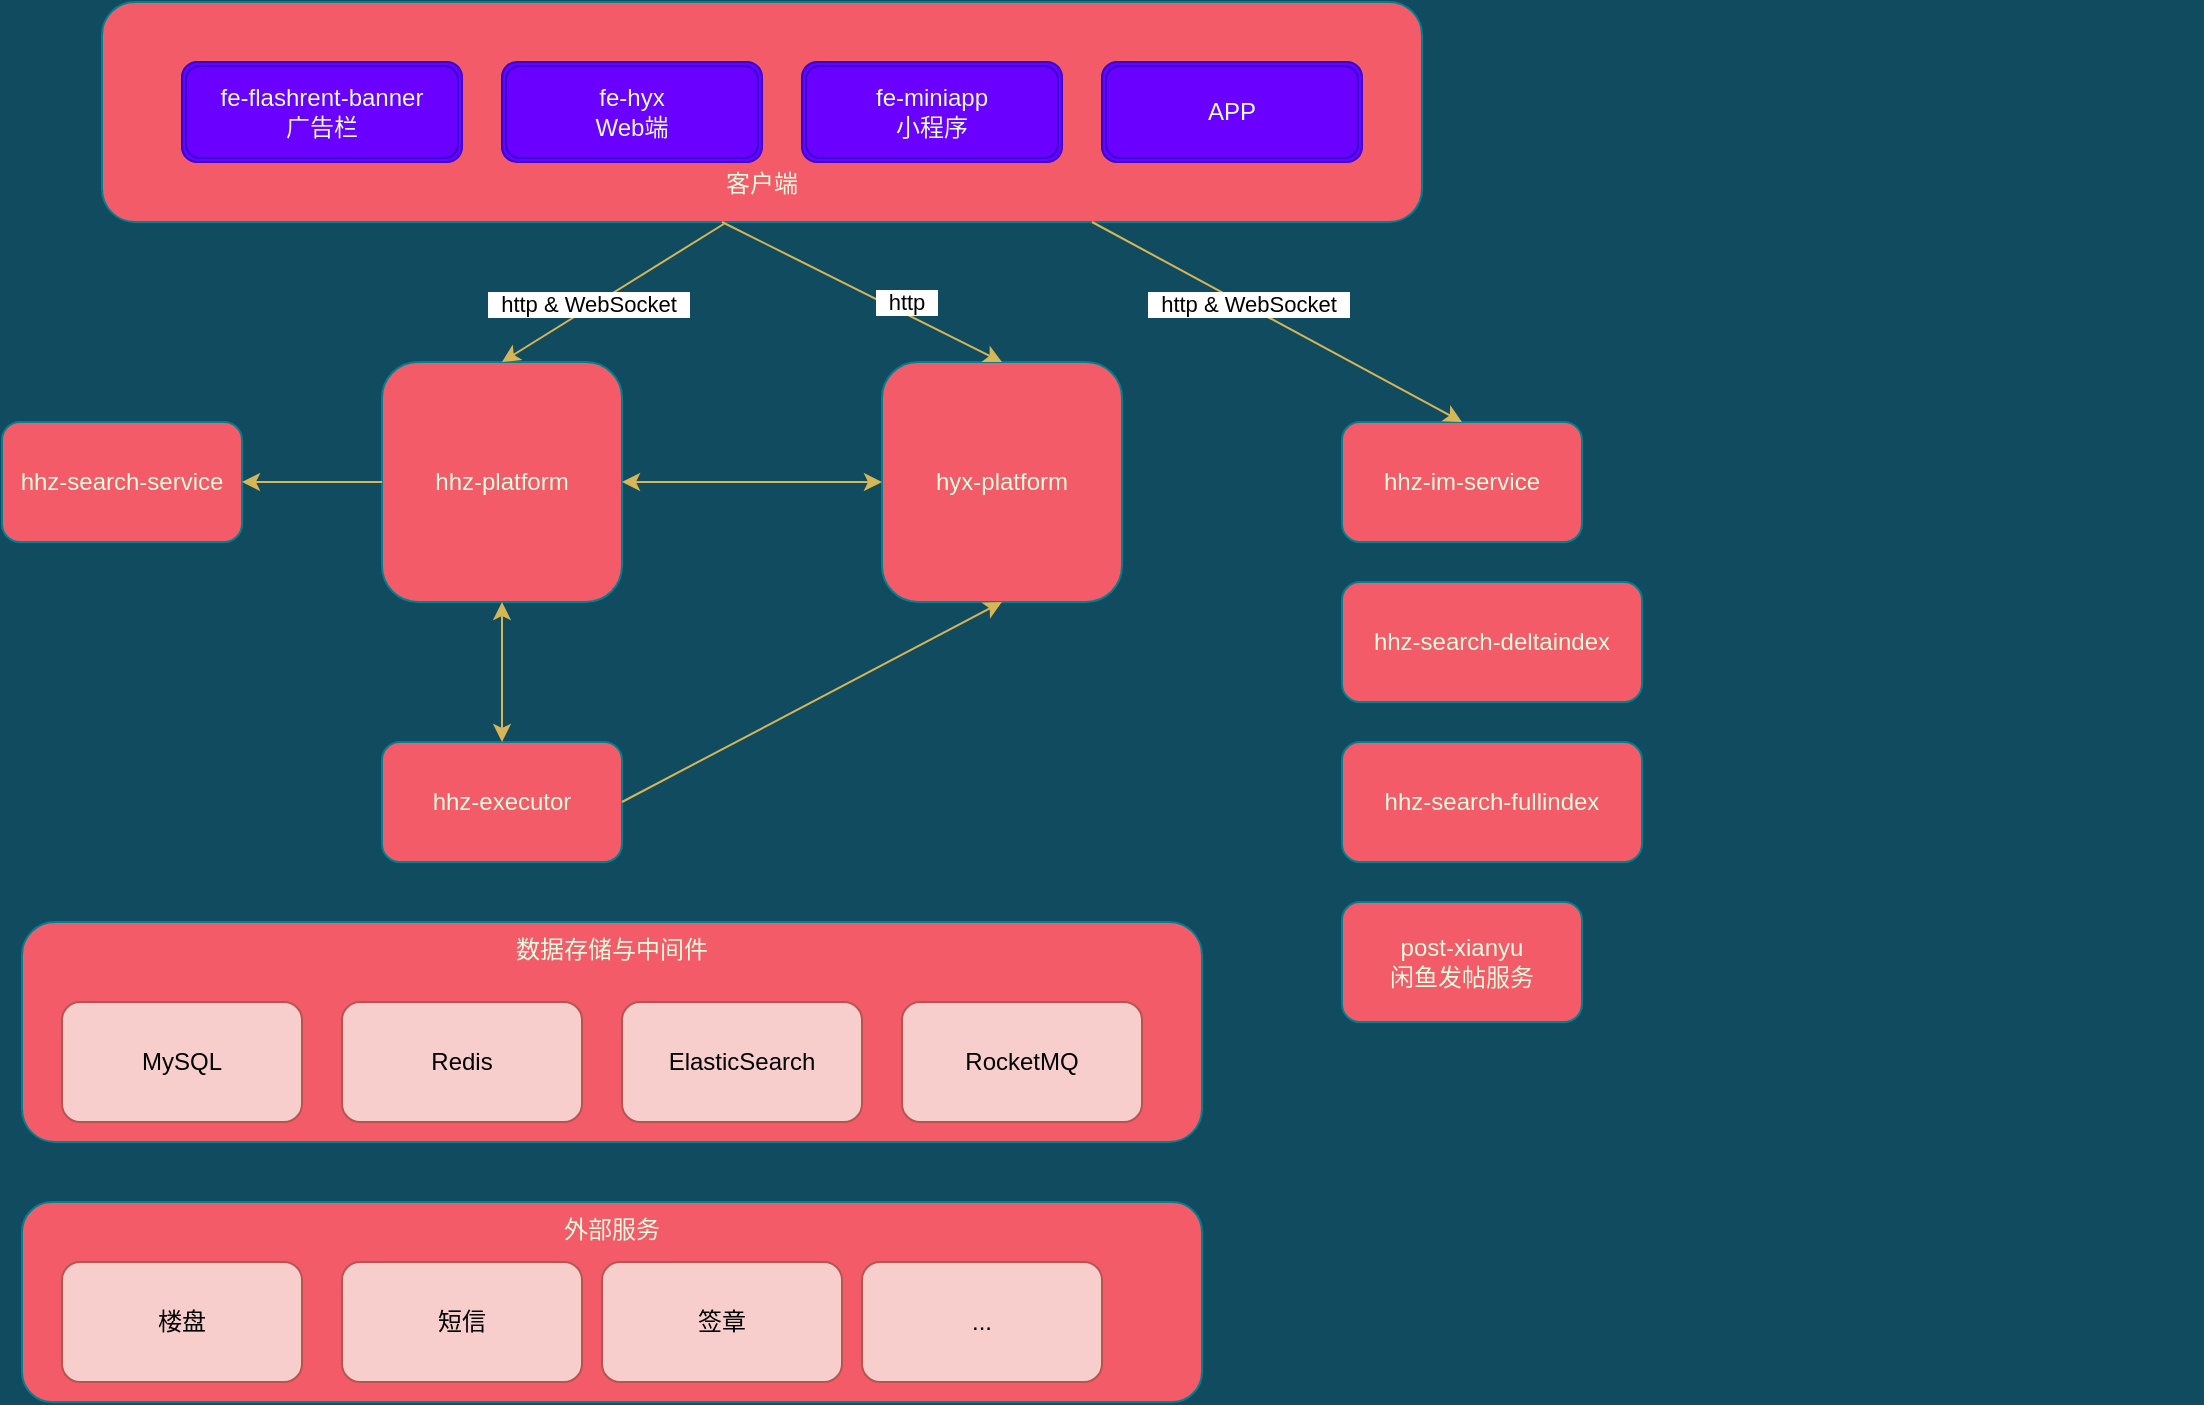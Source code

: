 <mxfile version="14.4.7" type="github">
  <diagram id="gFzbcCgfVnX1gv_KgOCA" name="Page-1">
    <mxGraphModel dx="1666" dy="731" grid="1" gridSize="10" guides="1" tooltips="1" connect="1" arrows="1" fold="1" page="1" pageScale="1" pageWidth="3300" pageHeight="4681" background="#114B5F" math="0" shadow="0">
      <root>
        <mxCell id="0" />
        <mxCell id="1" parent="0" />
        <mxCell id="__iD03UM-kbbcVY5Mj3p-1" value="hhz-platform" style="rounded=1;whiteSpace=wrap;html=1;sketch=0;strokeColor=#028090;fillColor=#F45B69;fontColor=#E4FDE1;" parent="1" vertex="1">
          <mxGeometry x="510" y="270" width="120" height="120" as="geometry" />
        </mxCell>
        <mxCell id="__iD03UM-kbbcVY5Mj3p-2" value="hyx-platform" style="rounded=1;whiteSpace=wrap;html=1;sketch=0;strokeColor=#028090;fillColor=#F45B69;fontColor=#E4FDE1;" parent="1" vertex="1">
          <mxGeometry x="760" y="270" width="120" height="120" as="geometry" />
        </mxCell>
        <mxCell id="__iD03UM-kbbcVY5Mj3p-3" value="hhz-executor" style="rounded=1;whiteSpace=wrap;html=1;sketch=0;strokeColor=#028090;fillColor=#F45B69;fontColor=#E4FDE1;" parent="1" vertex="1">
          <mxGeometry x="510" y="460" width="120" height="60" as="geometry" />
        </mxCell>
        <mxCell id="__iD03UM-kbbcVY5Mj3p-4" value="hhz-im-service" style="rounded=1;whiteSpace=wrap;html=1;sketch=0;strokeColor=#028090;fillColor=#F45B69;fontColor=#E4FDE1;" parent="1" vertex="1">
          <mxGeometry x="990" y="300" width="120" height="60" as="geometry" />
        </mxCell>
        <mxCell id="__iD03UM-kbbcVY5Mj3p-5" value="hhz-search-fullindex" style="rounded=1;whiteSpace=wrap;html=1;sketch=0;strokeColor=#028090;fillColor=#F45B69;fontColor=#E4FDE1;" parent="1" vertex="1">
          <mxGeometry x="990" y="460" width="150" height="60" as="geometry" />
        </mxCell>
        <mxCell id="__iD03UM-kbbcVY5Mj3p-6" value="hhz-search-deltaindex" style="rounded=1;whiteSpace=wrap;html=1;sketch=0;strokeColor=#028090;fillColor=#F45B69;fontColor=#E4FDE1;" parent="1" vertex="1">
          <mxGeometry x="990" y="380" width="150" height="60" as="geometry" />
        </mxCell>
        <mxCell id="__iD03UM-kbbcVY5Mj3p-7" value="hhz-search-service" style="rounded=1;whiteSpace=wrap;html=1;sketch=0;strokeColor=#028090;fillColor=#F45B69;fontColor=#E4FDE1;" parent="1" vertex="1">
          <mxGeometry x="320" y="300" width="120" height="60" as="geometry" />
        </mxCell>
        <mxCell id="__iD03UM-kbbcVY5Mj3p-8" value="post-xianyu&lt;br&gt;闲鱼发帖服务" style="rounded=1;whiteSpace=wrap;html=1;sketch=0;strokeColor=#028090;fillColor=#F45B69;fontColor=#E4FDE1;" parent="1" vertex="1">
          <mxGeometry x="990" y="540" width="120" height="60" as="geometry" />
        </mxCell>
        <mxCell id="__iD03UM-kbbcVY5Mj3p-9" value="&lt;br&gt;&lt;br&gt;&lt;br&gt;&lt;br&gt;&lt;br&gt;客户端" style="rounded=1;whiteSpace=wrap;html=1;sketch=0;strokeColor=#028090;fillColor=#F45B69;fontColor=#E4FDE1;" parent="1" vertex="1">
          <mxGeometry x="370" y="90" width="660" height="110" as="geometry" />
        </mxCell>
        <mxCell id="__iD03UM-kbbcVY5Mj3p-17" value="&lt;span style=&quot;color: rgb(228 , 253 , 225)&quot;&gt;fe-flashrent-banner&lt;/span&gt;&lt;br style=&quot;color: rgb(228 , 253 , 225)&quot;&gt;&lt;span style=&quot;color: rgb(228 , 253 , 225)&quot;&gt;广告栏&lt;/span&gt;" style="shape=ext;double=1;rounded=1;whiteSpace=wrap;html=1;sketch=0;fillColor=#6a00ff;strokeColor=#3700CC;fontColor=#ffffff;" parent="1" vertex="1">
          <mxGeometry x="410" y="120" width="140" height="50" as="geometry" />
        </mxCell>
        <mxCell id="__iD03UM-kbbcVY5Mj3p-18" value="&lt;span style=&quot;color: rgb(228 , 253 , 225)&quot;&gt;fe-hyx&lt;/span&gt;&lt;br style=&quot;color: rgb(228 , 253 , 225)&quot;&gt;&lt;span style=&quot;color: rgb(228 , 253 , 225)&quot;&gt;Web端&lt;/span&gt;" style="shape=ext;double=1;rounded=1;whiteSpace=wrap;html=1;sketch=0;fillColor=#6a00ff;strokeColor=#3700CC;fontColor=#ffffff;" parent="1" vertex="1">
          <mxGeometry x="570" y="120" width="130" height="50" as="geometry" />
        </mxCell>
        <mxCell id="__iD03UM-kbbcVY5Mj3p-19" value="" style="endArrow=classic;html=1;fontColor=#E4FDE1;exitX=0;exitY=0.5;exitDx=0;exitDy=0;entryX=1;entryY=0.5;entryDx=0;entryDy=0;fillColor=#fff2cc;strokeColor=#d6b656;" parent="1" source="__iD03UM-kbbcVY5Mj3p-1" target="__iD03UM-kbbcVY5Mj3p-7" edge="1">
          <mxGeometry width="50" height="50" relative="1" as="geometry">
            <mxPoint x="660" y="430" as="sourcePoint" />
            <mxPoint x="710" y="380" as="targetPoint" />
            <Array as="points" />
          </mxGeometry>
        </mxCell>
        <mxCell id="__iD03UM-kbbcVY5Mj3p-20" value="&lt;span style=&quot;color: rgb(228 , 253 , 225)&quot;&gt;fe-miniapp&lt;/span&gt;&lt;br style=&quot;color: rgb(228 , 253 , 225)&quot;&gt;&lt;span style=&quot;color: rgb(228 , 253 , 225)&quot;&gt;小程序&lt;/span&gt;" style="shape=ext;double=1;rounded=1;whiteSpace=wrap;html=1;sketch=0;fillColor=#6a00ff;strokeColor=#3700CC;fontColor=#ffffff;" parent="1" vertex="1">
          <mxGeometry x="720" y="120" width="130" height="50" as="geometry" />
        </mxCell>
        <mxCell id="__iD03UM-kbbcVY5Mj3p-21" value="" style="endArrow=classic;html=1;strokeColor=#d6b656;fillColor=#fff2cc;fontColor=#E4FDE1;entryX=0.5;entryY=0;entryDx=0;entryDy=0;exitX=0.471;exitY=1.009;exitDx=0;exitDy=0;exitPerimeter=0;" parent="1" source="__iD03UM-kbbcVY5Mj3p-9" target="__iD03UM-kbbcVY5Mj3p-1" edge="1">
          <mxGeometry width="50" height="50" relative="1" as="geometry">
            <mxPoint x="580" y="320" as="sourcePoint" />
            <mxPoint x="630" y="270" as="targetPoint" />
          </mxGeometry>
        </mxCell>
        <mxCell id="__iD03UM-kbbcVY5Mj3p-22" value="" style="endArrow=classic;html=1;strokeColor=#d6b656;fillColor=#fff2cc;fontColor=#E4FDE1;entryX=0.5;entryY=0;entryDx=0;entryDy=0;" parent="1" target="__iD03UM-kbbcVY5Mj3p-2" edge="1">
          <mxGeometry width="50" height="50" relative="1" as="geometry">
            <mxPoint x="680" y="200" as="sourcePoint" />
            <mxPoint x="700" y="270" as="targetPoint" />
          </mxGeometry>
        </mxCell>
        <mxCell id="__iD03UM-kbbcVY5Mj3p-23" value="" style="endArrow=classic;startArrow=classic;html=1;strokeColor=#d6b656;fillColor=#fff2cc;fontColor=#E4FDE1;entryX=0;entryY=0.5;entryDx=0;entryDy=0;exitX=1;exitY=0.5;exitDx=0;exitDy=0;" parent="1" source="__iD03UM-kbbcVY5Mj3p-1" target="__iD03UM-kbbcVY5Mj3p-2" edge="1">
          <mxGeometry width="50" height="50" relative="1" as="geometry">
            <mxPoint x="660" y="480" as="sourcePoint" />
            <mxPoint x="710" y="430" as="targetPoint" />
          </mxGeometry>
        </mxCell>
        <mxCell id="__iD03UM-kbbcVY5Mj3p-26" value="" style="endArrow=classic;html=1;strokeColor=#d6b656;fillColor=#fff2cc;fontColor=#E4FDE1;exitX=1;exitY=0.5;exitDx=0;exitDy=0;entryX=0.5;entryY=1;entryDx=0;entryDy=0;" parent="1" source="__iD03UM-kbbcVY5Mj3p-3" target="__iD03UM-kbbcVY5Mj3p-2" edge="1">
          <mxGeometry width="50" height="50" relative="1" as="geometry">
            <mxPoint x="660" y="470" as="sourcePoint" />
            <mxPoint x="710" y="420" as="targetPoint" />
          </mxGeometry>
        </mxCell>
        <mxCell id="__iD03UM-kbbcVY5Mj3p-31" value="&lt;font color=&quot;#000000&quot;&gt;&amp;nbsp; http &amp;amp; WebSocket&amp;nbsp;&amp;nbsp;&lt;/font&gt;" style="edgeLabel;html=1;align=center;verticalAlign=middle;resizable=0;points=[];fontColor=#E4FDE1;" parent="1" vertex="1" connectable="0">
          <mxGeometry x="1090" y="230" as="geometry">
            <mxPoint x="-477" y="11" as="offset" />
          </mxGeometry>
        </mxCell>
        <mxCell id="__iD03UM-kbbcVY5Mj3p-32" value="&lt;font color=&quot;#000000&quot;&gt;&amp;nbsp; http&amp;nbsp;&amp;nbsp;&lt;/font&gt;" style="edgeLabel;html=1;align=center;verticalAlign=middle;resizable=0;points=[];fontColor=#E4FDE1;" parent="1" vertex="1" connectable="0">
          <mxGeometry x="780" y="240" as="geometry">
            <mxPoint x="-8" as="offset" />
          </mxGeometry>
        </mxCell>
        <mxCell id="__iD03UM-kbbcVY5Mj3p-33" value="" style="endArrow=classic;html=1;strokeColor=#d6b656;fillColor=#fff2cc;fontColor=#E4FDE1;entryX=0.5;entryY=0;entryDx=0;entryDy=0;exitX=0.75;exitY=1;exitDx=0;exitDy=0;" parent="1" source="__iD03UM-kbbcVY5Mj3p-9" target="__iD03UM-kbbcVY5Mj3p-4" edge="1">
          <mxGeometry width="50" height="50" relative="1" as="geometry">
            <mxPoint x="660" y="470" as="sourcePoint" />
            <mxPoint x="710" y="420" as="targetPoint" />
          </mxGeometry>
        </mxCell>
        <mxCell id="__iD03UM-kbbcVY5Mj3p-34" value="&lt;font color=&quot;#000000&quot;&gt;&amp;nbsp; http &amp;amp; WebSocket&amp;nbsp;&amp;nbsp;&lt;/font&gt;" style="edgeLabel;html=1;align=center;verticalAlign=middle;resizable=0;points=[];fontColor=#E4FDE1;" parent="1" vertex="1" connectable="0">
          <mxGeometry x="1420" y="230" as="geometry">
            <mxPoint x="-477" y="11" as="offset" />
          </mxGeometry>
        </mxCell>
        <mxCell id="__iD03UM-kbbcVY5Mj3p-36" value="外部服务" style="rounded=1;whiteSpace=wrap;html=1;sketch=0;strokeColor=#028090;fillColor=#F45B69;fontColor=#E4FDE1;align=center;verticalAlign=top;" parent="1" vertex="1">
          <mxGeometry x="330" y="690" width="590" height="100" as="geometry" />
        </mxCell>
        <mxCell id="__iD03UM-kbbcVY5Mj3p-38" value="楼盘" style="rounded=1;whiteSpace=wrap;html=1;sketch=0;strokeColor=#b85450;fillColor=#f8cecc;align=center;" parent="1" vertex="1">
          <mxGeometry x="350" y="720" width="120" height="60" as="geometry" />
        </mxCell>
        <mxCell id="__iD03UM-kbbcVY5Mj3p-39" value="短信" style="rounded=1;whiteSpace=wrap;html=1;sketch=0;strokeColor=#b85450;fillColor=#f8cecc;align=center;" parent="1" vertex="1">
          <mxGeometry x="490" y="720" width="120" height="60" as="geometry" />
        </mxCell>
        <mxCell id="__iD03UM-kbbcVY5Mj3p-40" value="签章" style="rounded=1;whiteSpace=wrap;html=1;sketch=0;strokeColor=#b85450;fillColor=#f8cecc;align=center;" parent="1" vertex="1">
          <mxGeometry x="620" y="720" width="120" height="60" as="geometry" />
        </mxCell>
        <mxCell id="osJBwzkn9bfQyU7GrJJT-1" value="" style="endArrow=classic;startArrow=classic;html=1;strokeColor=#d6b656;fillColor=#fff2cc;fontColor=#E4FDE1;entryX=0.5;entryY=1;entryDx=0;entryDy=0;" parent="1" source="__iD03UM-kbbcVY5Mj3p-3" target="__iD03UM-kbbcVY5Mj3p-1" edge="1">
          <mxGeometry width="50" height="50" relative="1" as="geometry">
            <mxPoint x="700" y="570" as="sourcePoint" />
            <mxPoint x="750" y="520" as="targetPoint" />
          </mxGeometry>
        </mxCell>
        <mxCell id="yGt0k4WrPihJ9e2p0F4t-1" value="数据存储与中间件" style="rounded=1;whiteSpace=wrap;html=1;sketch=0;strokeColor=#028090;fillColor=#F45B69;fontColor=#E4FDE1;align=center;verticalAlign=top;" vertex="1" parent="1">
          <mxGeometry x="330" y="550" width="590" height="110" as="geometry" />
        </mxCell>
        <mxCell id="yGt0k4WrPihJ9e2p0F4t-2" value="..." style="rounded=1;whiteSpace=wrap;html=1;sketch=0;strokeColor=#b85450;fillColor=#f8cecc;align=center;" vertex="1" parent="1">
          <mxGeometry x="750" y="720" width="120" height="60" as="geometry" />
        </mxCell>
        <mxCell id="yGt0k4WrPihJ9e2p0F4t-3" value="MySQL" style="rounded=1;whiteSpace=wrap;html=1;sketch=0;strokeColor=#b85450;fillColor=#f8cecc;align=center;" vertex="1" parent="1">
          <mxGeometry x="350" y="590" width="120" height="60" as="geometry" />
        </mxCell>
        <mxCell id="yGt0k4WrPihJ9e2p0F4t-4" value="Redis" style="rounded=1;whiteSpace=wrap;html=1;sketch=0;strokeColor=#b85450;fillColor=#f8cecc;align=center;" vertex="1" parent="1">
          <mxGeometry x="490" y="590" width="120" height="60" as="geometry" />
        </mxCell>
        <mxCell id="yGt0k4WrPihJ9e2p0F4t-5" value="ElasticSearch" style="rounded=1;whiteSpace=wrap;html=1;sketch=0;strokeColor=#b85450;fillColor=#f8cecc;align=center;" vertex="1" parent="1">
          <mxGeometry x="630" y="590" width="120" height="60" as="geometry" />
        </mxCell>
        <mxCell id="yGt0k4WrPihJ9e2p0F4t-6" value="RocketMQ" style="rounded=1;whiteSpace=wrap;html=1;sketch=0;strokeColor=#b85450;fillColor=#f8cecc;align=center;" vertex="1" parent="1">
          <mxGeometry x="770" y="590" width="120" height="60" as="geometry" />
        </mxCell>
        <mxCell id="yGt0k4WrPihJ9e2p0F4t-7" value="&lt;font color=&quot;#e4fde1&quot;&gt;APP&lt;/font&gt;" style="shape=ext;double=1;rounded=1;whiteSpace=wrap;html=1;sketch=0;fillColor=#6a00ff;strokeColor=#3700CC;fontColor=#ffffff;" vertex="1" parent="1">
          <mxGeometry x="870" y="120" width="130" height="50" as="geometry" />
        </mxCell>
      </root>
    </mxGraphModel>
  </diagram>
</mxfile>

